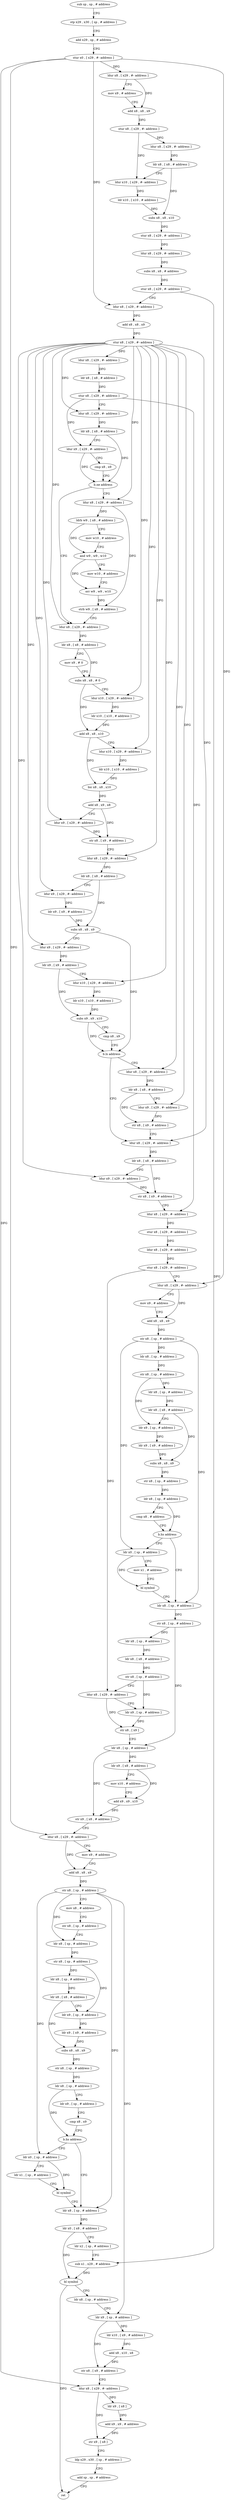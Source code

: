 digraph "func" {
"4230676" [label = "sub sp , sp , # address" ]
"4230680" [label = "stp x29 , x30 , [ sp , # address ]" ]
"4230684" [label = "add x29 , sp , # address" ]
"4230688" [label = "stur x0 , [ x29 , #- address ]" ]
"4230692" [label = "ldur x8 , [ x29 , #- address ]" ]
"4230696" [label = "mov x9 , # address" ]
"4230700" [label = "add x8 , x8 , x9" ]
"4230704" [label = "stur x8 , [ x29 , #- address ]" ]
"4230708" [label = "ldur x8 , [ x29 , #- address ]" ]
"4230712" [label = "ldr x8 , [ x8 , # address ]" ]
"4230716" [label = "ldur x10 , [ x29 , #- address ]" ]
"4230720" [label = "ldr x10 , [ x10 , # address ]" ]
"4230724" [label = "subs x8 , x8 , x10" ]
"4230728" [label = "stur x8 , [ x29 , #- address ]" ]
"4230732" [label = "ldur x8 , [ x29 , #- address ]" ]
"4230736" [label = "subs x8 , x8 , # address" ]
"4230740" [label = "stur x8 , [ x29 , #- address ]" ]
"4230744" [label = "ldur x8 , [ x29 , #- address ]" ]
"4230748" [label = "add x8 , x8 , x9" ]
"4230752" [label = "stur x8 , [ x29 , #- address ]" ]
"4230756" [label = "ldur x8 , [ x29 , #- address ]" ]
"4230760" [label = "ldr x8 , [ x8 , # address ]" ]
"4230764" [label = "stur x8 , [ x29 , #- address ]" ]
"4230768" [label = "ldur x8 , [ x29 , #- address ]" ]
"4230772" [label = "ldr x8 , [ x8 , # address ]" ]
"4230776" [label = "ldur x9 , [ x29 , #- address ]" ]
"4230780" [label = "cmp x8 , x9" ]
"4230784" [label = "b.ne address" ]
"4230816" [label = "ldur x8 , [ x29 , #- address ]" ]
"4230788" [label = "ldur x8 , [ x29 , #- address ]" ]
"4230820" [label = "ldr x8 , [ x8 , # address ]" ]
"4230824" [label = "mov x9 , # 0" ]
"4230828" [label = "subs x8 , x8 , # 0" ]
"4230832" [label = "ldur x10 , [ x29 , #- address ]" ]
"4230836" [label = "ldr x10 , [ x10 , # address ]" ]
"4230840" [label = "add x8 , x8 , x10" ]
"4230844" [label = "ldur x10 , [ x29 , #- address ]" ]
"4230848" [label = "ldr x10 , [ x10 , # address ]" ]
"4230852" [label = "bic x8 , x8 , x10" ]
"4230856" [label = "add x8 , x9 , x8" ]
"4230860" [label = "ldur x9 , [ x29 , #- address ]" ]
"4230864" [label = "str x8 , [ x9 , # address ]" ]
"4230868" [label = "ldur x8 , [ x29 , #- address ]" ]
"4230872" [label = "ldr x8 , [ x8 , # address ]" ]
"4230876" [label = "ldur x9 , [ x29 , #- address ]" ]
"4230880" [label = "ldr x9 , [ x9 , # address ]" ]
"4230884" [label = "subs x8 , x8 , x9" ]
"4230888" [label = "ldur x9 , [ x29 , #- address ]" ]
"4230892" [label = "ldr x9 , [ x9 , # address ]" ]
"4230896" [label = "ldur x10 , [ x29 , #- address ]" ]
"4230900" [label = "ldr x10 , [ x10 , # address ]" ]
"4230904" [label = "subs x9 , x9 , x10" ]
"4230908" [label = "cmp x8 , x9" ]
"4230912" [label = "b.ls address" ]
"4230932" [label = "ldur x8 , [ x29 , #- address ]" ]
"4230916" [label = "ldur x8 , [ x29 , #- address ]" ]
"4230792" [label = "ldrb w9 , [ x8 , # address ]" ]
"4230796" [label = "mov w10 , # address" ]
"4230800" [label = "and w9 , w9 , w10" ]
"4230804" [label = "mov w10 , # address" ]
"4230808" [label = "orr w9 , w9 , w10" ]
"4230812" [label = "strb w9 , [ x8 , # address ]" ]
"4230936" [label = "ldr x8 , [ x8 , # address ]" ]
"4230940" [label = "ldur x9 , [ x29 , #- address ]" ]
"4230944" [label = "str x8 , [ x9 , # address ]" ]
"4230948" [label = "ldur x8 , [ x29 , #- address ]" ]
"4230952" [label = "stur x8 , [ x29 , #- address ]" ]
"4230956" [label = "ldur x8 , [ x29 , #- address ]" ]
"4230960" [label = "stur x8 , [ x29 , #- address ]" ]
"4230964" [label = "ldur x8 , [ x29 , #- address ]" ]
"4230968" [label = "mov x9 , # address" ]
"4230972" [label = "add x8 , x8 , x9" ]
"4230976" [label = "str x8 , [ sp , # address ]" ]
"4230980" [label = "ldr x8 , [ sp , # address ]" ]
"4230984" [label = "str x8 , [ sp , # address ]" ]
"4230988" [label = "ldr x8 , [ sp , # address ]" ]
"4230992" [label = "ldr x8 , [ x8 , # address ]" ]
"4230996" [label = "ldr x9 , [ sp , # address ]" ]
"4231000" [label = "ldr x9 , [ x9 , # address ]" ]
"4231004" [label = "subs x8 , x8 , x9" ]
"4231008" [label = "str x8 , [ sp , # address ]" ]
"4231012" [label = "ldr x8 , [ sp , # address ]" ]
"4231016" [label = "cmp x8 , # address" ]
"4231020" [label = "b.hs address" ]
"4231036" [label = "ldr x8 , [ sp , # address ]" ]
"4231024" [label = "ldr x0 , [ sp , # address ]" ]
"4230920" [label = "ldr x8 , [ x8 , # address ]" ]
"4230924" [label = "ldur x9 , [ x29 , #- address ]" ]
"4230928" [label = "str x8 , [ x9 , # address ]" ]
"4231040" [label = "str x8 , [ sp , # address ]" ]
"4231044" [label = "ldr x8 , [ sp , # address ]" ]
"4231048" [label = "ldr x8 , [ x8 , # address ]" ]
"4231052" [label = "str x8 , [ sp , # address ]" ]
"4231056" [label = "ldur x8 , [ x29 , #- address ]" ]
"4231060" [label = "ldr x9 , [ sp , # address ]" ]
"4231064" [label = "str x8 , [ x9 ]" ]
"4231068" [label = "ldr x8 , [ sp , # address ]" ]
"4231072" [label = "ldr x9 , [ x8 , # address ]" ]
"4231076" [label = "mov x10 , # address" ]
"4231080" [label = "add x9 , x9 , x10" ]
"4231084" [label = "str x9 , [ x8 , # address ]" ]
"4231088" [label = "ldur x8 , [ x29 , #- address ]" ]
"4231092" [label = "mov x9 , # address" ]
"4231096" [label = "add x8 , x8 , x9" ]
"4231100" [label = "str x8 , [ sp , # address ]" ]
"4231104" [label = "mov x8 , # address" ]
"4231108" [label = "str x8 , [ sp , # address ]" ]
"4231112" [label = "ldr x8 , [ sp , # address ]" ]
"4231116" [label = "str x8 , [ sp , # address ]" ]
"4231120" [label = "ldr x8 , [ sp , # address ]" ]
"4231124" [label = "ldr x8 , [ x8 , # address ]" ]
"4231128" [label = "ldr x9 , [ sp , # address ]" ]
"4231132" [label = "ldr x9 , [ x9 , # address ]" ]
"4231136" [label = "subs x8 , x8 , x9" ]
"4231140" [label = "str x8 , [ sp , # address ]" ]
"4231144" [label = "ldr x8 , [ sp , # address ]" ]
"4231148" [label = "ldr x9 , [ sp , # address ]" ]
"4231152" [label = "cmp x8 , x9" ]
"4231156" [label = "b.hs address" ]
"4231172" [label = "ldr x8 , [ sp , # address ]" ]
"4231160" [label = "ldr x0 , [ sp , # address ]" ]
"4231028" [label = "mov x1 , # address" ]
"4231032" [label = "bl symbol" ]
"4231176" [label = "ldr x0 , [ x8 , # address ]" ]
"4231180" [label = "ldr x2 , [ sp , # address ]" ]
"4231184" [label = "sub x1 , x29 , # address" ]
"4231188" [label = "bl symbol" ]
"4231192" [label = "ldr x8 , [ sp , # address ]" ]
"4231196" [label = "ldr x9 , [ sp , # address ]" ]
"4231200" [label = "ldr x10 , [ x9 , # address ]" ]
"4231204" [label = "add x8 , x10 , x8" ]
"4231208" [label = "str x8 , [ x9 , # address ]" ]
"4231212" [label = "ldur x8 , [ x29 , #- address ]" ]
"4231216" [label = "ldr x9 , [ x8 ]" ]
"4231220" [label = "add x9 , x9 , # address" ]
"4231224" [label = "str x9 , [ x8 ]" ]
"4231228" [label = "ldp x29 , x30 , [ sp , # address ]" ]
"4231232" [label = "add sp , sp , # address" ]
"4231236" [label = "ret" ]
"4231164" [label = "ldr x1 , [ sp , # address ]" ]
"4231168" [label = "bl symbol" ]
"4230676" -> "4230680" [ label = "CFG" ]
"4230680" -> "4230684" [ label = "CFG" ]
"4230684" -> "4230688" [ label = "CFG" ]
"4230688" -> "4230692" [ label = "DFG" ]
"4230688" -> "4230744" [ label = "DFG" ]
"4230688" -> "4230964" [ label = "DFG" ]
"4230688" -> "4231088" [ label = "DFG" ]
"4230688" -> "4231212" [ label = "DFG" ]
"4230692" -> "4230696" [ label = "CFG" ]
"4230692" -> "4230700" [ label = "DFG" ]
"4230696" -> "4230700" [ label = "CFG" ]
"4230700" -> "4230704" [ label = "DFG" ]
"4230704" -> "4230708" [ label = "DFG" ]
"4230704" -> "4230716" [ label = "DFG" ]
"4230708" -> "4230712" [ label = "DFG" ]
"4230712" -> "4230716" [ label = "CFG" ]
"4230712" -> "4230724" [ label = "DFG" ]
"4230716" -> "4230720" [ label = "DFG" ]
"4230720" -> "4230724" [ label = "DFG" ]
"4230724" -> "4230728" [ label = "DFG" ]
"4230728" -> "4230732" [ label = "DFG" ]
"4230732" -> "4230736" [ label = "DFG" ]
"4230736" -> "4230740" [ label = "DFG" ]
"4230740" -> "4230744" [ label = "CFG" ]
"4230740" -> "4231184" [ label = "DFG" ]
"4230744" -> "4230748" [ label = "DFG" ]
"4230748" -> "4230752" [ label = "DFG" ]
"4230752" -> "4230756" [ label = "DFG" ]
"4230752" -> "4230768" [ label = "DFG" ]
"4230752" -> "4230816" [ label = "DFG" ]
"4230752" -> "4230832" [ label = "DFG" ]
"4230752" -> "4230844" [ label = "DFG" ]
"4230752" -> "4230860" [ label = "DFG" ]
"4230752" -> "4230868" [ label = "DFG" ]
"4230752" -> "4230876" [ label = "DFG" ]
"4230752" -> "4230888" [ label = "DFG" ]
"4230752" -> "4230896" [ label = "DFG" ]
"4230752" -> "4230788" [ label = "DFG" ]
"4230752" -> "4230932" [ label = "DFG" ]
"4230752" -> "4230940" [ label = "DFG" ]
"4230752" -> "4230916" [ label = "DFG" ]
"4230752" -> "4230924" [ label = "DFG" ]
"4230756" -> "4230760" [ label = "DFG" ]
"4230760" -> "4230764" [ label = "DFG" ]
"4230764" -> "4230768" [ label = "CFG" ]
"4230764" -> "4230776" [ label = "DFG" ]
"4230764" -> "4230948" [ label = "DFG" ]
"4230768" -> "4230772" [ label = "DFG" ]
"4230772" -> "4230776" [ label = "CFG" ]
"4230772" -> "4230784" [ label = "DFG" ]
"4230776" -> "4230780" [ label = "CFG" ]
"4230776" -> "4230784" [ label = "DFG" ]
"4230780" -> "4230784" [ label = "CFG" ]
"4230784" -> "4230816" [ label = "CFG" ]
"4230784" -> "4230788" [ label = "CFG" ]
"4230816" -> "4230820" [ label = "DFG" ]
"4230788" -> "4230792" [ label = "DFG" ]
"4230788" -> "4230812" [ label = "DFG" ]
"4230820" -> "4230824" [ label = "CFG" ]
"4230820" -> "4230828" [ label = "DFG" ]
"4230824" -> "4230828" [ label = "CFG" ]
"4230828" -> "4230832" [ label = "CFG" ]
"4230828" -> "4230840" [ label = "DFG" ]
"4230832" -> "4230836" [ label = "DFG" ]
"4230836" -> "4230840" [ label = "DFG" ]
"4230840" -> "4230844" [ label = "CFG" ]
"4230840" -> "4230852" [ label = "DFG" ]
"4230844" -> "4230848" [ label = "DFG" ]
"4230848" -> "4230852" [ label = "DFG" ]
"4230852" -> "4230856" [ label = "DFG" ]
"4230856" -> "4230860" [ label = "CFG" ]
"4230856" -> "4230864" [ label = "DFG" ]
"4230860" -> "4230864" [ label = "DFG" ]
"4230864" -> "4230868" [ label = "CFG" ]
"4230868" -> "4230872" [ label = "DFG" ]
"4230872" -> "4230876" [ label = "CFG" ]
"4230872" -> "4230884" [ label = "DFG" ]
"4230876" -> "4230880" [ label = "DFG" ]
"4230880" -> "4230884" [ label = "DFG" ]
"4230884" -> "4230888" [ label = "CFG" ]
"4230884" -> "4230912" [ label = "DFG" ]
"4230888" -> "4230892" [ label = "DFG" ]
"4230892" -> "4230896" [ label = "CFG" ]
"4230892" -> "4230904" [ label = "DFG" ]
"4230896" -> "4230900" [ label = "DFG" ]
"4230900" -> "4230904" [ label = "DFG" ]
"4230904" -> "4230908" [ label = "CFG" ]
"4230904" -> "4230912" [ label = "DFG" ]
"4230908" -> "4230912" [ label = "CFG" ]
"4230912" -> "4230932" [ label = "CFG" ]
"4230912" -> "4230916" [ label = "CFG" ]
"4230932" -> "4230936" [ label = "DFG" ]
"4230916" -> "4230920" [ label = "DFG" ]
"4230792" -> "4230796" [ label = "CFG" ]
"4230792" -> "4230800" [ label = "DFG" ]
"4230796" -> "4230800" [ label = "CFG" ]
"4230800" -> "4230804" [ label = "CFG" ]
"4230800" -> "4230808" [ label = "DFG" ]
"4230804" -> "4230808" [ label = "CFG" ]
"4230808" -> "4230812" [ label = "DFG" ]
"4230812" -> "4230816" [ label = "CFG" ]
"4230936" -> "4230940" [ label = "CFG" ]
"4230936" -> "4230944" [ label = "DFG" ]
"4230940" -> "4230944" [ label = "DFG" ]
"4230944" -> "4230948" [ label = "CFG" ]
"4230948" -> "4230952" [ label = "DFG" ]
"4230952" -> "4230956" [ label = "DFG" ]
"4230956" -> "4230960" [ label = "DFG" ]
"4230960" -> "4230964" [ label = "CFG" ]
"4230960" -> "4231056" [ label = "DFG" ]
"4230964" -> "4230968" [ label = "CFG" ]
"4230964" -> "4230972" [ label = "DFG" ]
"4230968" -> "4230972" [ label = "CFG" ]
"4230972" -> "4230976" [ label = "DFG" ]
"4230976" -> "4230980" [ label = "DFG" ]
"4230976" -> "4231036" [ label = "DFG" ]
"4230976" -> "4231024" [ label = "DFG" ]
"4230980" -> "4230984" [ label = "DFG" ]
"4230984" -> "4230988" [ label = "DFG" ]
"4230984" -> "4230996" [ label = "DFG" ]
"4230988" -> "4230992" [ label = "DFG" ]
"4230992" -> "4230996" [ label = "CFG" ]
"4230992" -> "4231004" [ label = "DFG" ]
"4230996" -> "4231000" [ label = "DFG" ]
"4231000" -> "4231004" [ label = "DFG" ]
"4231004" -> "4231008" [ label = "DFG" ]
"4231008" -> "4231012" [ label = "DFG" ]
"4231012" -> "4231016" [ label = "CFG" ]
"4231012" -> "4231020" [ label = "DFG" ]
"4231016" -> "4231020" [ label = "CFG" ]
"4231020" -> "4231036" [ label = "CFG" ]
"4231020" -> "4231024" [ label = "CFG" ]
"4231036" -> "4231040" [ label = "DFG" ]
"4231024" -> "4231028" [ label = "CFG" ]
"4231024" -> "4231032" [ label = "DFG" ]
"4230920" -> "4230924" [ label = "CFG" ]
"4230920" -> "4230928" [ label = "DFG" ]
"4230924" -> "4230928" [ label = "DFG" ]
"4230928" -> "4230932" [ label = "CFG" ]
"4231040" -> "4231044" [ label = "DFG" ]
"4231040" -> "4231068" [ label = "DFG" ]
"4231044" -> "4231048" [ label = "DFG" ]
"4231048" -> "4231052" [ label = "DFG" ]
"4231052" -> "4231056" [ label = "CFG" ]
"4231052" -> "4231060" [ label = "DFG" ]
"4231056" -> "4231060" [ label = "CFG" ]
"4231056" -> "4231064" [ label = "DFG" ]
"4231060" -> "4231064" [ label = "DFG" ]
"4231064" -> "4231068" [ label = "CFG" ]
"4231068" -> "4231072" [ label = "DFG" ]
"4231068" -> "4231084" [ label = "DFG" ]
"4231072" -> "4231076" [ label = "CFG" ]
"4231072" -> "4231080" [ label = "DFG" ]
"4231076" -> "4231080" [ label = "CFG" ]
"4231080" -> "4231084" [ label = "DFG" ]
"4231084" -> "4231088" [ label = "CFG" ]
"4231088" -> "4231092" [ label = "CFG" ]
"4231088" -> "4231096" [ label = "DFG" ]
"4231092" -> "4231096" [ label = "CFG" ]
"4231096" -> "4231100" [ label = "DFG" ]
"4231100" -> "4231104" [ label = "CFG" ]
"4231100" -> "4231112" [ label = "DFG" ]
"4231100" -> "4231172" [ label = "DFG" ]
"4231100" -> "4231196" [ label = "DFG" ]
"4231100" -> "4231160" [ label = "DFG" ]
"4231104" -> "4231108" [ label = "CFG" ]
"4231108" -> "4231112" [ label = "CFG" ]
"4231112" -> "4231116" [ label = "DFG" ]
"4231116" -> "4231120" [ label = "DFG" ]
"4231116" -> "4231128" [ label = "DFG" ]
"4231120" -> "4231124" [ label = "DFG" ]
"4231124" -> "4231128" [ label = "CFG" ]
"4231124" -> "4231136" [ label = "DFG" ]
"4231128" -> "4231132" [ label = "DFG" ]
"4231132" -> "4231136" [ label = "DFG" ]
"4231136" -> "4231140" [ label = "DFG" ]
"4231140" -> "4231144" [ label = "DFG" ]
"4231144" -> "4231148" [ label = "CFG" ]
"4231144" -> "4231156" [ label = "DFG" ]
"4231148" -> "4231152" [ label = "CFG" ]
"4231152" -> "4231156" [ label = "CFG" ]
"4231156" -> "4231172" [ label = "CFG" ]
"4231156" -> "4231160" [ label = "CFG" ]
"4231172" -> "4231176" [ label = "DFG" ]
"4231160" -> "4231164" [ label = "CFG" ]
"4231160" -> "4231168" [ label = "DFG" ]
"4231028" -> "4231032" [ label = "CFG" ]
"4231032" -> "4231036" [ label = "CFG" ]
"4231176" -> "4231180" [ label = "CFG" ]
"4231176" -> "4231188" [ label = "DFG" ]
"4231180" -> "4231184" [ label = "CFG" ]
"4231184" -> "4231188" [ label = "DFG" ]
"4231188" -> "4231192" [ label = "CFG" ]
"4231188" -> "4231236" [ label = "DFG" ]
"4231192" -> "4231196" [ label = "CFG" ]
"4231196" -> "4231200" [ label = "DFG" ]
"4231196" -> "4231208" [ label = "DFG" ]
"4231200" -> "4231204" [ label = "DFG" ]
"4231204" -> "4231208" [ label = "DFG" ]
"4231208" -> "4231212" [ label = "CFG" ]
"4231212" -> "4231216" [ label = "DFG" ]
"4231212" -> "4231224" [ label = "DFG" ]
"4231216" -> "4231220" [ label = "DFG" ]
"4231220" -> "4231224" [ label = "DFG" ]
"4231224" -> "4231228" [ label = "CFG" ]
"4231228" -> "4231232" [ label = "CFG" ]
"4231232" -> "4231236" [ label = "CFG" ]
"4231164" -> "4231168" [ label = "CFG" ]
"4231168" -> "4231172" [ label = "CFG" ]
}
